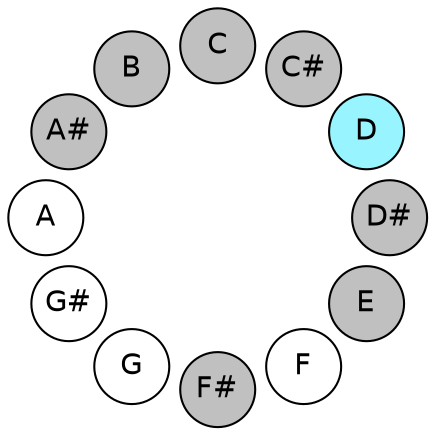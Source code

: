 
graph {

layout = circo;
mindist = .1

node [shape = circle, fontname = Helvetica, margin = 0, style = filled]
edge [style=invis]

subgraph 1 {
	"E" -- "F" -- "F#" -- "G" -- "G#" -- "A" -- "A#" -- "B" -- "C" -- "C#" -- "D" -- "D#" -- "E"
}

"C" [fillcolor = gray];
"C#" [fillcolor = gray];
"D" [fillcolor = cadetblue1];
"D#" [fillcolor = gray];
"E" [fillcolor = gray];
"F" [fillcolor = white];
"F#" [fillcolor = gray];
"G" [fillcolor = white];
"G#" [fillcolor = white];
"A" [fillcolor = white];
"A#" [fillcolor = gray];
"B" [fillcolor = gray];
}
